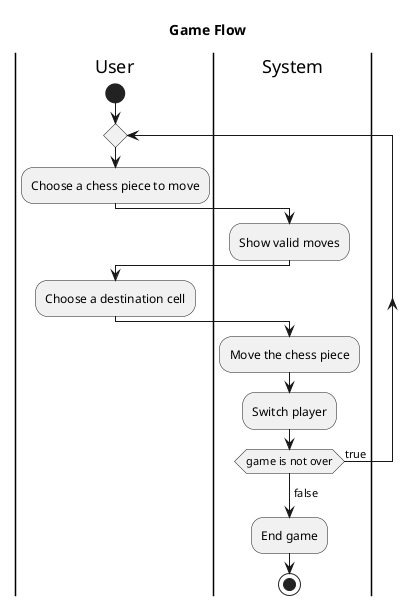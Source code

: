 @startuml "Play a game activity diagram"
title "Game Flow"

|User|
start
repeat
:Choose a chess piece to move;

|System|
:Show valid moves;

|User|
:Choose a destination cell;

|System|
:Move the chess piece;

|System|
:Switch player;
repeat while (game is not over) is (true)
-> false;
|System|
:End game;
stop
@enduml
